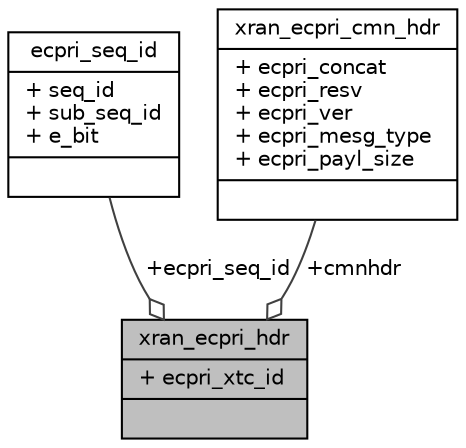 digraph "xran_ecpri_hdr"
{
 // LATEX_PDF_SIZE
  edge [fontname="Helvetica",fontsize="10",labelfontname="Helvetica",labelfontsize="10"];
  node [fontname="Helvetica",fontsize="10",shape=record];
  Node1 [label="{xran_ecpri_hdr\n|+ ecpri_xtc_id\l|}",height=0.2,width=0.4,color="black", fillcolor="grey75", style="filled", fontcolor="black",tooltip=" "];
  Node2 -> Node1 [color="grey25",fontsize="10",style="solid",label=" +ecpri_seq_id" ,arrowhead="odiamond",fontname="Helvetica"];
  Node2 [label="{ecpri_seq_id\n|+ seq_id\l+ sub_seq_id\l+ e_bit\l|}",height=0.2,width=0.4,color="black", fillcolor="white", style="filled",URL="$structecpri__seq__id.html",tooltip=" "];
  Node3 -> Node1 [color="grey25",fontsize="10",style="solid",label=" +cmnhdr" ,arrowhead="odiamond",fontname="Helvetica"];
  Node3 [label="{xran_ecpri_cmn_hdr\n|+ ecpri_concat\l+ ecpri_resv\l+ ecpri_ver\l+ ecpri_mesg_type\l+ ecpri_payl_size\l|}",height=0.2,width=0.4,color="black", fillcolor="white", style="filled",URL="$structxran__ecpri__cmn__hdr.html",tooltip=" "];
}
